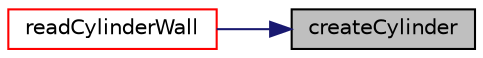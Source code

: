 digraph "createCylinder"
{
 // LATEX_PDF_SIZE
  edge [fontname="Helvetica",fontsize="10",labelfontname="Helvetica",labelfontsize="10"];
  node [fontname="Helvetica",fontsize="10",shape=record];
  rankdir="RL";
  Node1 [label="createCylinder",height=0.2,width=0.4,color="black", fillcolor="grey75", style="filled", fontcolor="black",tooltip=" "];
  Node1 -> Node2 [dir="back",color="midnightblue",fontsize="10",style="solid",fontname="Helvetica"];
  Node2 [label="readCylinderWall",height=0.2,width=0.4,color="red", fillcolor="white", style="filled",URL="$classpFlow_1_1cylinderWall.html#a563569591f8b215615788f0f7547c515",tooltip=" "];
}
